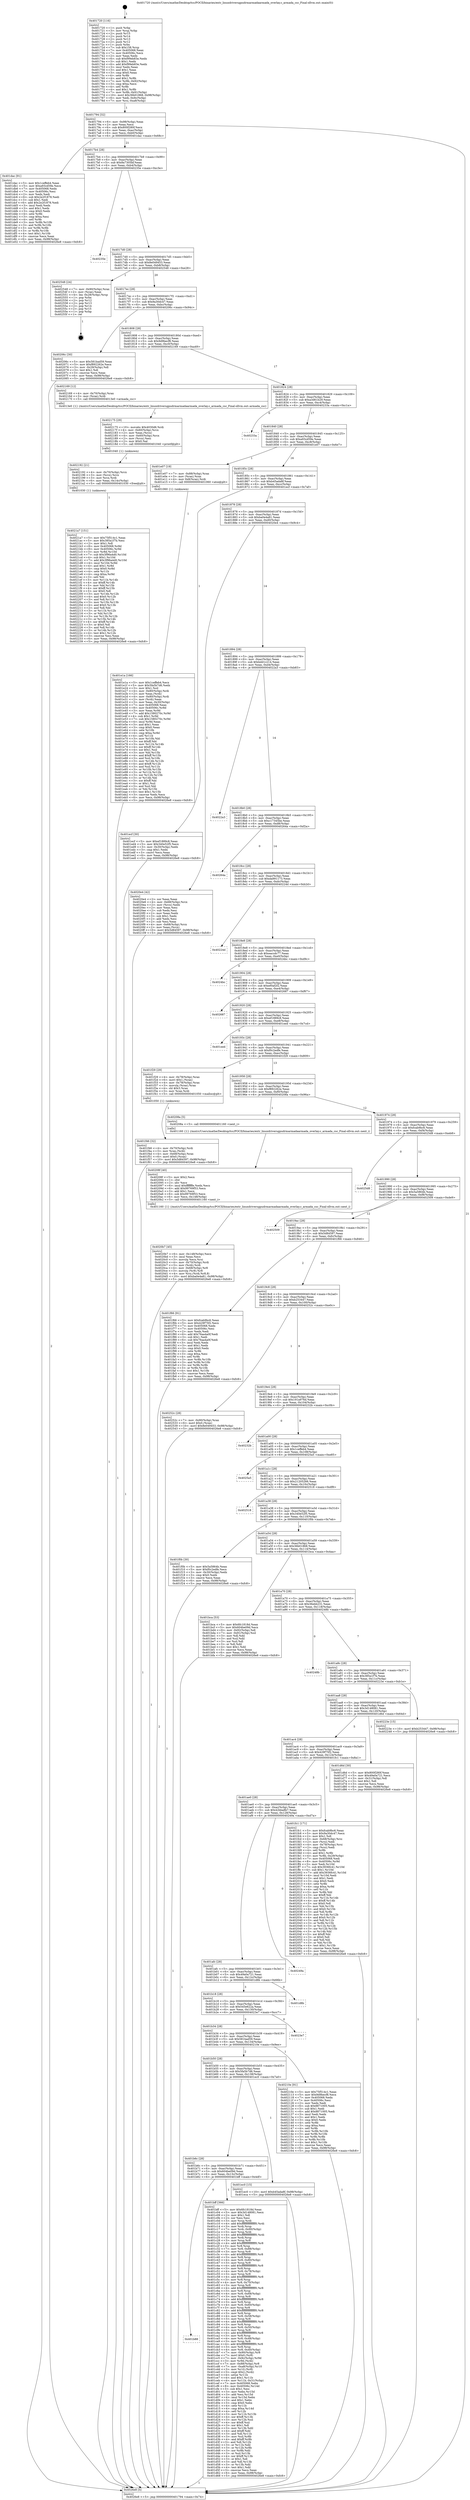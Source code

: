 digraph "0x401720" {
  label = "0x401720 (/mnt/c/Users/mathe/Desktop/tcc/POCII/binaries/extr_linuxdriversgpudrmarmadaarmada_overlay.c_armada_csc_Final-ollvm.out::main(0))"
  labelloc = "t"
  node[shape=record]

  Entry [label="",width=0.3,height=0.3,shape=circle,fillcolor=black,style=filled]
  "0x401794" [label="{
     0x401794 [32]\l
     | [instrs]\l
     &nbsp;&nbsp;0x401794 \<+6\>: mov -0x98(%rbp),%eax\l
     &nbsp;&nbsp;0x40179a \<+2\>: mov %eax,%ecx\l
     &nbsp;&nbsp;0x40179c \<+6\>: sub $0x800f280f,%ecx\l
     &nbsp;&nbsp;0x4017a2 \<+6\>: mov %eax,-0xac(%rbp)\l
     &nbsp;&nbsp;0x4017a8 \<+6\>: mov %ecx,-0xb0(%rbp)\l
     &nbsp;&nbsp;0x4017ae \<+6\>: je 0000000000401dac \<main+0x68c\>\l
  }"]
  "0x401dac" [label="{
     0x401dac [91]\l
     | [instrs]\l
     &nbsp;&nbsp;0x401dac \<+5\>: mov $0x1ceffeb4,%eax\l
     &nbsp;&nbsp;0x401db1 \<+5\>: mov $0xa93cd59e,%ecx\l
     &nbsp;&nbsp;0x401db6 \<+7\>: mov 0x405068,%edx\l
     &nbsp;&nbsp;0x401dbd \<+7\>: mov 0x40506c,%esi\l
     &nbsp;&nbsp;0x401dc4 \<+2\>: mov %edx,%edi\l
     &nbsp;&nbsp;0x401dc6 \<+6\>: sub $0x2e2f1878,%edi\l
     &nbsp;&nbsp;0x401dcc \<+3\>: sub $0x1,%edi\l
     &nbsp;&nbsp;0x401dcf \<+6\>: add $0x2e2f1878,%edi\l
     &nbsp;&nbsp;0x401dd5 \<+3\>: imul %edi,%edx\l
     &nbsp;&nbsp;0x401dd8 \<+3\>: and $0x1,%edx\l
     &nbsp;&nbsp;0x401ddb \<+3\>: cmp $0x0,%edx\l
     &nbsp;&nbsp;0x401dde \<+4\>: sete %r8b\l
     &nbsp;&nbsp;0x401de2 \<+3\>: cmp $0xa,%esi\l
     &nbsp;&nbsp;0x401de5 \<+4\>: setl %r9b\l
     &nbsp;&nbsp;0x401de9 \<+3\>: mov %r8b,%r10b\l
     &nbsp;&nbsp;0x401dec \<+3\>: and %r9b,%r10b\l
     &nbsp;&nbsp;0x401def \<+3\>: xor %r9b,%r8b\l
     &nbsp;&nbsp;0x401df2 \<+3\>: or %r8b,%r10b\l
     &nbsp;&nbsp;0x401df5 \<+4\>: test $0x1,%r10b\l
     &nbsp;&nbsp;0x401df9 \<+3\>: cmovne %ecx,%eax\l
     &nbsp;&nbsp;0x401dfc \<+6\>: mov %eax,-0x98(%rbp)\l
     &nbsp;&nbsp;0x401e02 \<+5\>: jmp 00000000004026e8 \<main+0xfc8\>\l
  }"]
  "0x4017b4" [label="{
     0x4017b4 [28]\l
     | [instrs]\l
     &nbsp;&nbsp;0x4017b4 \<+5\>: jmp 00000000004017b9 \<main+0x99\>\l
     &nbsp;&nbsp;0x4017b9 \<+6\>: mov -0xac(%rbp),%eax\l
     &nbsp;&nbsp;0x4017bf \<+5\>: sub $0x8a7305bf,%eax\l
     &nbsp;&nbsp;0x4017c4 \<+6\>: mov %eax,-0xb4(%rbp)\l
     &nbsp;&nbsp;0x4017ca \<+6\>: je 000000000040235e \<main+0xc3e\>\l
  }"]
  Exit [label="",width=0.3,height=0.3,shape=circle,fillcolor=black,style=filled,peripheries=2]
  "0x40235e" [label="{
     0x40235e\l
  }", style=dashed]
  "0x4017d0" [label="{
     0x4017d0 [28]\l
     | [instrs]\l
     &nbsp;&nbsp;0x4017d0 \<+5\>: jmp 00000000004017d5 \<main+0xb5\>\l
     &nbsp;&nbsp;0x4017d5 \<+6\>: mov -0xac(%rbp),%eax\l
     &nbsp;&nbsp;0x4017db \<+5\>: sub $0x8e049453,%eax\l
     &nbsp;&nbsp;0x4017e0 \<+6\>: mov %eax,-0xb8(%rbp)\l
     &nbsp;&nbsp;0x4017e6 \<+6\>: je 0000000000402548 \<main+0xe28\>\l
  }"]
  "0x4021a7" [label="{
     0x4021a7 [151]\l
     | [instrs]\l
     &nbsp;&nbsp;0x4021a7 \<+5\>: mov $0x75f514c1,%eax\l
     &nbsp;&nbsp;0x4021ac \<+5\>: mov $0x385a1f7b,%esi\l
     &nbsp;&nbsp;0x4021b1 \<+2\>: mov $0x1,%dl\l
     &nbsp;&nbsp;0x4021b3 \<+8\>: mov 0x405068,%r8d\l
     &nbsp;&nbsp;0x4021bb \<+8\>: mov 0x40506c,%r9d\l
     &nbsp;&nbsp;0x4021c3 \<+3\>: mov %r8d,%r10d\l
     &nbsp;&nbsp;0x4021c6 \<+7\>: sub $0x3f96a4d0,%r10d\l
     &nbsp;&nbsp;0x4021cd \<+4\>: sub $0x1,%r10d\l
     &nbsp;&nbsp;0x4021d1 \<+7\>: add $0x3f96a4d0,%r10d\l
     &nbsp;&nbsp;0x4021d8 \<+4\>: imul %r10d,%r8d\l
     &nbsp;&nbsp;0x4021dc \<+4\>: and $0x1,%r8d\l
     &nbsp;&nbsp;0x4021e0 \<+4\>: cmp $0x0,%r8d\l
     &nbsp;&nbsp;0x4021e4 \<+4\>: sete %r11b\l
     &nbsp;&nbsp;0x4021e8 \<+4\>: cmp $0xa,%r9d\l
     &nbsp;&nbsp;0x4021ec \<+3\>: setl %bl\l
     &nbsp;&nbsp;0x4021ef \<+3\>: mov %r11b,%r14b\l
     &nbsp;&nbsp;0x4021f2 \<+4\>: xor $0xff,%r14b\l
     &nbsp;&nbsp;0x4021f6 \<+3\>: mov %bl,%r15b\l
     &nbsp;&nbsp;0x4021f9 \<+4\>: xor $0xff,%r15b\l
     &nbsp;&nbsp;0x4021fd \<+3\>: xor $0x0,%dl\l
     &nbsp;&nbsp;0x402200 \<+3\>: mov %r14b,%r12b\l
     &nbsp;&nbsp;0x402203 \<+4\>: and $0x0,%r12b\l
     &nbsp;&nbsp;0x402207 \<+3\>: and %dl,%r11b\l
     &nbsp;&nbsp;0x40220a \<+3\>: mov %r15b,%r13b\l
     &nbsp;&nbsp;0x40220d \<+4\>: and $0x0,%r13b\l
     &nbsp;&nbsp;0x402211 \<+2\>: and %dl,%bl\l
     &nbsp;&nbsp;0x402213 \<+3\>: or %r11b,%r12b\l
     &nbsp;&nbsp;0x402216 \<+3\>: or %bl,%r13b\l
     &nbsp;&nbsp;0x402219 \<+3\>: xor %r13b,%r12b\l
     &nbsp;&nbsp;0x40221c \<+3\>: or %r15b,%r14b\l
     &nbsp;&nbsp;0x40221f \<+4\>: xor $0xff,%r14b\l
     &nbsp;&nbsp;0x402223 \<+3\>: or $0x0,%dl\l
     &nbsp;&nbsp;0x402226 \<+3\>: and %dl,%r14b\l
     &nbsp;&nbsp;0x402229 \<+3\>: or %r14b,%r12b\l
     &nbsp;&nbsp;0x40222c \<+4\>: test $0x1,%r12b\l
     &nbsp;&nbsp;0x402230 \<+3\>: cmovne %esi,%eax\l
     &nbsp;&nbsp;0x402233 \<+6\>: mov %eax,-0x98(%rbp)\l
     &nbsp;&nbsp;0x402239 \<+5\>: jmp 00000000004026e8 \<main+0xfc8\>\l
  }"]
  "0x402548" [label="{
     0x402548 [24]\l
     | [instrs]\l
     &nbsp;&nbsp;0x402548 \<+7\>: mov -0x90(%rbp),%rax\l
     &nbsp;&nbsp;0x40254f \<+2\>: mov (%rax),%eax\l
     &nbsp;&nbsp;0x402551 \<+4\>: lea -0x28(%rbp),%rsp\l
     &nbsp;&nbsp;0x402555 \<+1\>: pop %rbx\l
     &nbsp;&nbsp;0x402556 \<+2\>: pop %r12\l
     &nbsp;&nbsp;0x402558 \<+2\>: pop %r13\l
     &nbsp;&nbsp;0x40255a \<+2\>: pop %r14\l
     &nbsp;&nbsp;0x40255c \<+2\>: pop %r15\l
     &nbsp;&nbsp;0x40255e \<+1\>: pop %rbp\l
     &nbsp;&nbsp;0x40255f \<+1\>: ret\l
  }"]
  "0x4017ec" [label="{
     0x4017ec [28]\l
     | [instrs]\l
     &nbsp;&nbsp;0x4017ec \<+5\>: jmp 00000000004017f1 \<main+0xd1\>\l
     &nbsp;&nbsp;0x4017f1 \<+6\>: mov -0xac(%rbp),%eax\l
     &nbsp;&nbsp;0x4017f7 \<+5\>: sub $0x9a30dc47,%eax\l
     &nbsp;&nbsp;0x4017fc \<+6\>: mov %eax,-0xbc(%rbp)\l
     &nbsp;&nbsp;0x401802 \<+6\>: je 000000000040206c \<main+0x94c\>\l
  }"]
  "0x402192" [label="{
     0x402192 [21]\l
     | [instrs]\l
     &nbsp;&nbsp;0x402192 \<+4\>: mov -0x70(%rbp),%rcx\l
     &nbsp;&nbsp;0x402196 \<+3\>: mov (%rcx),%rcx\l
     &nbsp;&nbsp;0x402199 \<+3\>: mov %rcx,%rdi\l
     &nbsp;&nbsp;0x40219c \<+6\>: mov %eax,-0x14c(%rbp)\l
     &nbsp;&nbsp;0x4021a2 \<+5\>: call 0000000000401030 \<free@plt\>\l
     | [calls]\l
     &nbsp;&nbsp;0x401030 \{1\} (unknown)\l
  }"]
  "0x40206c" [label="{
     0x40206c [30]\l
     | [instrs]\l
     &nbsp;&nbsp;0x40206c \<+5\>: mov $0x581bad59,%eax\l
     &nbsp;&nbsp;0x402071 \<+5\>: mov $0xf892262e,%ecx\l
     &nbsp;&nbsp;0x402076 \<+3\>: mov -0x29(%rbp),%dl\l
     &nbsp;&nbsp;0x402079 \<+3\>: test $0x1,%dl\l
     &nbsp;&nbsp;0x40207c \<+3\>: cmovne %ecx,%eax\l
     &nbsp;&nbsp;0x40207f \<+6\>: mov %eax,-0x98(%rbp)\l
     &nbsp;&nbsp;0x402085 \<+5\>: jmp 00000000004026e8 \<main+0xfc8\>\l
  }"]
  "0x401808" [label="{
     0x401808 [28]\l
     | [instrs]\l
     &nbsp;&nbsp;0x401808 \<+5\>: jmp 000000000040180d \<main+0xed\>\l
     &nbsp;&nbsp;0x40180d \<+6\>: mov -0xac(%rbp),%eax\l
     &nbsp;&nbsp;0x401813 \<+5\>: sub $0x9d9becf8,%eax\l
     &nbsp;&nbsp;0x401818 \<+6\>: mov %eax,-0xc0(%rbp)\l
     &nbsp;&nbsp;0x40181e \<+6\>: je 0000000000402169 \<main+0xa49\>\l
  }"]
  "0x402175" [label="{
     0x402175 [29]\l
     | [instrs]\l
     &nbsp;&nbsp;0x402175 \<+10\>: movabs $0x4030d6,%rdi\l
     &nbsp;&nbsp;0x40217f \<+4\>: mov -0x60(%rbp),%rcx\l
     &nbsp;&nbsp;0x402183 \<+2\>: mov %eax,(%rcx)\l
     &nbsp;&nbsp;0x402185 \<+4\>: mov -0x60(%rbp),%rcx\l
     &nbsp;&nbsp;0x402189 \<+2\>: mov (%rcx),%esi\l
     &nbsp;&nbsp;0x40218b \<+2\>: mov $0x0,%al\l
     &nbsp;&nbsp;0x40218d \<+5\>: call 0000000000401040 \<printf@plt\>\l
     | [calls]\l
     &nbsp;&nbsp;0x401040 \{1\} (unknown)\l
  }"]
  "0x402169" [label="{
     0x402169 [12]\l
     | [instrs]\l
     &nbsp;&nbsp;0x402169 \<+4\>: mov -0x70(%rbp),%rax\l
     &nbsp;&nbsp;0x40216d \<+3\>: mov (%rax),%rdi\l
     &nbsp;&nbsp;0x402170 \<+5\>: call 00000000004013e0 \<armada_csc\>\l
     | [calls]\l
     &nbsp;&nbsp;0x4013e0 \{1\} (/mnt/c/Users/mathe/Desktop/tcc/POCII/binaries/extr_linuxdriversgpudrmarmadaarmada_overlay.c_armada_csc_Final-ollvm.out::armada_csc)\l
  }"]
  "0x401824" [label="{
     0x401824 [28]\l
     | [instrs]\l
     &nbsp;&nbsp;0x401824 \<+5\>: jmp 0000000000401829 \<main+0x109\>\l
     &nbsp;&nbsp;0x401829 \<+6\>: mov -0xac(%rbp),%eax\l
     &nbsp;&nbsp;0x40182f \<+5\>: sub $0xa3d61b29,%eax\l
     &nbsp;&nbsp;0x401834 \<+6\>: mov %eax,-0xc4(%rbp)\l
     &nbsp;&nbsp;0x40183a \<+6\>: je 000000000040233a \<main+0xc1a\>\l
  }"]
  "0x4020b7" [label="{
     0x4020b7 [45]\l
     | [instrs]\l
     &nbsp;&nbsp;0x4020b7 \<+6\>: mov -0x148(%rbp),%ecx\l
     &nbsp;&nbsp;0x4020bd \<+3\>: imul %eax,%ecx\l
     &nbsp;&nbsp;0x4020c0 \<+3\>: movslq %ecx,%rsi\l
     &nbsp;&nbsp;0x4020c3 \<+4\>: mov -0x70(%rbp),%rdi\l
     &nbsp;&nbsp;0x4020c7 \<+3\>: mov (%rdi),%rdi\l
     &nbsp;&nbsp;0x4020ca \<+4\>: mov -0x68(%rbp),%r8\l
     &nbsp;&nbsp;0x4020ce \<+3\>: movslq (%r8),%r8\l
     &nbsp;&nbsp;0x4020d1 \<+4\>: mov %rsi,(%rdi,%r8,8)\l
     &nbsp;&nbsp;0x4020d5 \<+10\>: movl $0xba0e4a81,-0x98(%rbp)\l
     &nbsp;&nbsp;0x4020df \<+5\>: jmp 00000000004026e8 \<main+0xfc8\>\l
  }"]
  "0x40233a" [label="{
     0x40233a\l
  }", style=dashed]
  "0x401840" [label="{
     0x401840 [28]\l
     | [instrs]\l
     &nbsp;&nbsp;0x401840 \<+5\>: jmp 0000000000401845 \<main+0x125\>\l
     &nbsp;&nbsp;0x401845 \<+6\>: mov -0xac(%rbp),%eax\l
     &nbsp;&nbsp;0x40184b \<+5\>: sub $0xa93cd59e,%eax\l
     &nbsp;&nbsp;0x401850 \<+6\>: mov %eax,-0xc8(%rbp)\l
     &nbsp;&nbsp;0x401856 \<+6\>: je 0000000000401e07 \<main+0x6e7\>\l
  }"]
  "0x40208f" [label="{
     0x40208f [40]\l
     | [instrs]\l
     &nbsp;&nbsp;0x40208f \<+5\>: mov $0x2,%ecx\l
     &nbsp;&nbsp;0x402094 \<+1\>: cltd\l
     &nbsp;&nbsp;0x402095 \<+2\>: idiv %ecx\l
     &nbsp;&nbsp;0x402097 \<+6\>: imul $0xfffffffe,%edx,%ecx\l
     &nbsp;&nbsp;0x40209d \<+6\>: add $0x99769f53,%ecx\l
     &nbsp;&nbsp;0x4020a3 \<+3\>: add $0x1,%ecx\l
     &nbsp;&nbsp;0x4020a6 \<+6\>: sub $0x99769f53,%ecx\l
     &nbsp;&nbsp;0x4020ac \<+6\>: mov %ecx,-0x148(%rbp)\l
     &nbsp;&nbsp;0x4020b2 \<+5\>: call 0000000000401160 \<next_i\>\l
     | [calls]\l
     &nbsp;&nbsp;0x401160 \{1\} (/mnt/c/Users/mathe/Desktop/tcc/POCII/binaries/extr_linuxdriversgpudrmarmadaarmada_overlay.c_armada_csc_Final-ollvm.out::next_i)\l
  }"]
  "0x401e07" [label="{
     0x401e07 [19]\l
     | [instrs]\l
     &nbsp;&nbsp;0x401e07 \<+7\>: mov -0x88(%rbp),%rax\l
     &nbsp;&nbsp;0x401e0e \<+3\>: mov (%rax),%rax\l
     &nbsp;&nbsp;0x401e11 \<+4\>: mov 0x8(%rax),%rdi\l
     &nbsp;&nbsp;0x401e15 \<+5\>: call 0000000000401060 \<atoi@plt\>\l
     | [calls]\l
     &nbsp;&nbsp;0x401060 \{1\} (unknown)\l
  }"]
  "0x40185c" [label="{
     0x40185c [28]\l
     | [instrs]\l
     &nbsp;&nbsp;0x40185c \<+5\>: jmp 0000000000401861 \<main+0x141\>\l
     &nbsp;&nbsp;0x401861 \<+6\>: mov -0xac(%rbp),%eax\l
     &nbsp;&nbsp;0x401867 \<+5\>: sub $0xb45ada8f,%eax\l
     &nbsp;&nbsp;0x40186c \<+6\>: mov %eax,-0xcc(%rbp)\l
     &nbsp;&nbsp;0x401872 \<+6\>: je 0000000000401ecf \<main+0x7af\>\l
  }"]
  "0x401f46" [label="{
     0x401f46 [32]\l
     | [instrs]\l
     &nbsp;&nbsp;0x401f46 \<+4\>: mov -0x70(%rbp),%rdi\l
     &nbsp;&nbsp;0x401f4a \<+3\>: mov %rax,(%rdi)\l
     &nbsp;&nbsp;0x401f4d \<+4\>: mov -0x68(%rbp),%rax\l
     &nbsp;&nbsp;0x401f51 \<+6\>: movl $0x0,(%rax)\l
     &nbsp;&nbsp;0x401f57 \<+10\>: movl $0x5d84597,-0x98(%rbp)\l
     &nbsp;&nbsp;0x401f61 \<+5\>: jmp 00000000004026e8 \<main+0xfc8\>\l
  }"]
  "0x401ecf" [label="{
     0x401ecf [30]\l
     | [instrs]\l
     &nbsp;&nbsp;0x401ecf \<+5\>: mov $0xef1889c8,%eax\l
     &nbsp;&nbsp;0x401ed4 \<+5\>: mov $0x340e52f5,%ecx\l
     &nbsp;&nbsp;0x401ed9 \<+3\>: mov -0x30(%rbp),%edx\l
     &nbsp;&nbsp;0x401edc \<+3\>: cmp $0x1,%edx\l
     &nbsp;&nbsp;0x401edf \<+3\>: cmovl %ecx,%eax\l
     &nbsp;&nbsp;0x401ee2 \<+6\>: mov %eax,-0x98(%rbp)\l
     &nbsp;&nbsp;0x401ee8 \<+5\>: jmp 00000000004026e8 \<main+0xfc8\>\l
  }"]
  "0x401878" [label="{
     0x401878 [28]\l
     | [instrs]\l
     &nbsp;&nbsp;0x401878 \<+5\>: jmp 000000000040187d \<main+0x15d\>\l
     &nbsp;&nbsp;0x40187d \<+6\>: mov -0xac(%rbp),%eax\l
     &nbsp;&nbsp;0x401883 \<+5\>: sub $0xba0e4a81,%eax\l
     &nbsp;&nbsp;0x401888 \<+6\>: mov %eax,-0xd0(%rbp)\l
     &nbsp;&nbsp;0x40188e \<+6\>: je 00000000004020e4 \<main+0x9c4\>\l
  }"]
  "0x401e1a" [label="{
     0x401e1a [166]\l
     | [instrs]\l
     &nbsp;&nbsp;0x401e1a \<+5\>: mov $0x1ceffeb4,%ecx\l
     &nbsp;&nbsp;0x401e1f \<+5\>: mov $0x5fa5b7d6,%edx\l
     &nbsp;&nbsp;0x401e24 \<+3\>: mov $0x1,%sil\l
     &nbsp;&nbsp;0x401e27 \<+4\>: mov -0x80(%rbp),%rdi\l
     &nbsp;&nbsp;0x401e2b \<+2\>: mov %eax,(%rdi)\l
     &nbsp;&nbsp;0x401e2d \<+4\>: mov -0x80(%rbp),%rdi\l
     &nbsp;&nbsp;0x401e31 \<+2\>: mov (%rdi),%eax\l
     &nbsp;&nbsp;0x401e33 \<+3\>: mov %eax,-0x30(%rbp)\l
     &nbsp;&nbsp;0x401e36 \<+7\>: mov 0x405068,%eax\l
     &nbsp;&nbsp;0x401e3d \<+8\>: mov 0x40506c,%r8d\l
     &nbsp;&nbsp;0x401e45 \<+3\>: mov %eax,%r9d\l
     &nbsp;&nbsp;0x401e48 \<+7\>: add $0x1580270c,%r9d\l
     &nbsp;&nbsp;0x401e4f \<+4\>: sub $0x1,%r9d\l
     &nbsp;&nbsp;0x401e53 \<+7\>: sub $0x1580270c,%r9d\l
     &nbsp;&nbsp;0x401e5a \<+4\>: imul %r9d,%eax\l
     &nbsp;&nbsp;0x401e5e \<+3\>: and $0x1,%eax\l
     &nbsp;&nbsp;0x401e61 \<+3\>: cmp $0x0,%eax\l
     &nbsp;&nbsp;0x401e64 \<+4\>: sete %r10b\l
     &nbsp;&nbsp;0x401e68 \<+4\>: cmp $0xa,%r8d\l
     &nbsp;&nbsp;0x401e6c \<+4\>: setl %r11b\l
     &nbsp;&nbsp;0x401e70 \<+3\>: mov %r10b,%bl\l
     &nbsp;&nbsp;0x401e73 \<+3\>: xor $0xff,%bl\l
     &nbsp;&nbsp;0x401e76 \<+3\>: mov %r11b,%r14b\l
     &nbsp;&nbsp;0x401e79 \<+4\>: xor $0xff,%r14b\l
     &nbsp;&nbsp;0x401e7d \<+4\>: xor $0x1,%sil\l
     &nbsp;&nbsp;0x401e81 \<+3\>: mov %bl,%r15b\l
     &nbsp;&nbsp;0x401e84 \<+4\>: and $0xff,%r15b\l
     &nbsp;&nbsp;0x401e88 \<+3\>: and %sil,%r10b\l
     &nbsp;&nbsp;0x401e8b \<+3\>: mov %r14b,%r12b\l
     &nbsp;&nbsp;0x401e8e \<+4\>: and $0xff,%r12b\l
     &nbsp;&nbsp;0x401e92 \<+3\>: and %sil,%r11b\l
     &nbsp;&nbsp;0x401e95 \<+3\>: or %r10b,%r15b\l
     &nbsp;&nbsp;0x401e98 \<+3\>: or %r11b,%r12b\l
     &nbsp;&nbsp;0x401e9b \<+3\>: xor %r12b,%r15b\l
     &nbsp;&nbsp;0x401e9e \<+3\>: or %r14b,%bl\l
     &nbsp;&nbsp;0x401ea1 \<+3\>: xor $0xff,%bl\l
     &nbsp;&nbsp;0x401ea4 \<+4\>: or $0x1,%sil\l
     &nbsp;&nbsp;0x401ea8 \<+3\>: and %sil,%bl\l
     &nbsp;&nbsp;0x401eab \<+3\>: or %bl,%r15b\l
     &nbsp;&nbsp;0x401eae \<+4\>: test $0x1,%r15b\l
     &nbsp;&nbsp;0x401eb2 \<+3\>: cmovne %edx,%ecx\l
     &nbsp;&nbsp;0x401eb5 \<+6\>: mov %ecx,-0x98(%rbp)\l
     &nbsp;&nbsp;0x401ebb \<+5\>: jmp 00000000004026e8 \<main+0xfc8\>\l
  }"]
  "0x4020e4" [label="{
     0x4020e4 [42]\l
     | [instrs]\l
     &nbsp;&nbsp;0x4020e4 \<+2\>: xor %eax,%eax\l
     &nbsp;&nbsp;0x4020e6 \<+4\>: mov -0x68(%rbp),%rcx\l
     &nbsp;&nbsp;0x4020ea \<+2\>: mov (%rcx),%edx\l
     &nbsp;&nbsp;0x4020ec \<+2\>: mov %eax,%esi\l
     &nbsp;&nbsp;0x4020ee \<+2\>: sub %edx,%esi\l
     &nbsp;&nbsp;0x4020f0 \<+2\>: mov %eax,%edx\l
     &nbsp;&nbsp;0x4020f2 \<+3\>: sub $0x1,%edx\l
     &nbsp;&nbsp;0x4020f5 \<+2\>: add %edx,%esi\l
     &nbsp;&nbsp;0x4020f7 \<+2\>: sub %esi,%eax\l
     &nbsp;&nbsp;0x4020f9 \<+4\>: mov -0x68(%rbp),%rcx\l
     &nbsp;&nbsp;0x4020fd \<+2\>: mov %eax,(%rcx)\l
     &nbsp;&nbsp;0x4020ff \<+10\>: movl $0x5d84597,-0x98(%rbp)\l
     &nbsp;&nbsp;0x402109 \<+5\>: jmp 00000000004026e8 \<main+0xfc8\>\l
  }"]
  "0x401894" [label="{
     0x401894 [28]\l
     | [instrs]\l
     &nbsp;&nbsp;0x401894 \<+5\>: jmp 0000000000401899 \<main+0x179\>\l
     &nbsp;&nbsp;0x401899 \<+6\>: mov -0xac(%rbp),%eax\l
     &nbsp;&nbsp;0x40189f \<+5\>: sub $0xbdd1c214,%eax\l
     &nbsp;&nbsp;0x4018a4 \<+6\>: mov %eax,-0xd4(%rbp)\l
     &nbsp;&nbsp;0x4018aa \<+6\>: je 00000000004022a3 \<main+0xb83\>\l
  }"]
  "0x401b88" [label="{
     0x401b88\l
  }", style=dashed]
  "0x4022a3" [label="{
     0x4022a3\l
  }", style=dashed]
  "0x4018b0" [label="{
     0x4018b0 [28]\l
     | [instrs]\l
     &nbsp;&nbsp;0x4018b0 \<+5\>: jmp 00000000004018b5 \<main+0x195\>\l
     &nbsp;&nbsp;0x4018b5 \<+6\>: mov -0xac(%rbp),%eax\l
     &nbsp;&nbsp;0x4018bb \<+5\>: sub $0xc17345be,%eax\l
     &nbsp;&nbsp;0x4018c0 \<+6\>: mov %eax,-0xd8(%rbp)\l
     &nbsp;&nbsp;0x4018c6 \<+6\>: je 000000000040264a \<main+0xf2a\>\l
  }"]
  "0x401bff" [label="{
     0x401bff [366]\l
     | [instrs]\l
     &nbsp;&nbsp;0x401bff \<+5\>: mov $0x6fc1818d,%eax\l
     &nbsp;&nbsp;0x401c04 \<+5\>: mov $0x3d148081,%ecx\l
     &nbsp;&nbsp;0x401c09 \<+2\>: mov $0x1,%dl\l
     &nbsp;&nbsp;0x401c0b \<+2\>: xor %esi,%esi\l
     &nbsp;&nbsp;0x401c0d \<+3\>: mov %rsp,%rdi\l
     &nbsp;&nbsp;0x401c10 \<+4\>: add $0xfffffffffffffff0,%rdi\l
     &nbsp;&nbsp;0x401c14 \<+3\>: mov %rdi,%rsp\l
     &nbsp;&nbsp;0x401c17 \<+7\>: mov %rdi,-0x90(%rbp)\l
     &nbsp;&nbsp;0x401c1e \<+3\>: mov %rsp,%rdi\l
     &nbsp;&nbsp;0x401c21 \<+4\>: add $0xfffffffffffffff0,%rdi\l
     &nbsp;&nbsp;0x401c25 \<+3\>: mov %rdi,%rsp\l
     &nbsp;&nbsp;0x401c28 \<+3\>: mov %rsp,%r8\l
     &nbsp;&nbsp;0x401c2b \<+4\>: add $0xfffffffffffffff0,%r8\l
     &nbsp;&nbsp;0x401c2f \<+3\>: mov %r8,%rsp\l
     &nbsp;&nbsp;0x401c32 \<+7\>: mov %r8,-0x88(%rbp)\l
     &nbsp;&nbsp;0x401c39 \<+3\>: mov %rsp,%r8\l
     &nbsp;&nbsp;0x401c3c \<+4\>: add $0xfffffffffffffff0,%r8\l
     &nbsp;&nbsp;0x401c40 \<+3\>: mov %r8,%rsp\l
     &nbsp;&nbsp;0x401c43 \<+4\>: mov %r8,-0x80(%rbp)\l
     &nbsp;&nbsp;0x401c47 \<+3\>: mov %rsp,%r8\l
     &nbsp;&nbsp;0x401c4a \<+4\>: add $0xfffffffffffffff0,%r8\l
     &nbsp;&nbsp;0x401c4e \<+3\>: mov %r8,%rsp\l
     &nbsp;&nbsp;0x401c51 \<+4\>: mov %r8,-0x78(%rbp)\l
     &nbsp;&nbsp;0x401c55 \<+3\>: mov %rsp,%r8\l
     &nbsp;&nbsp;0x401c58 \<+4\>: add $0xfffffffffffffff0,%r8\l
     &nbsp;&nbsp;0x401c5c \<+3\>: mov %r8,%rsp\l
     &nbsp;&nbsp;0x401c5f \<+4\>: mov %r8,-0x70(%rbp)\l
     &nbsp;&nbsp;0x401c63 \<+3\>: mov %rsp,%r8\l
     &nbsp;&nbsp;0x401c66 \<+4\>: add $0xfffffffffffffff0,%r8\l
     &nbsp;&nbsp;0x401c6a \<+3\>: mov %r8,%rsp\l
     &nbsp;&nbsp;0x401c6d \<+4\>: mov %r8,-0x68(%rbp)\l
     &nbsp;&nbsp;0x401c71 \<+3\>: mov %rsp,%r8\l
     &nbsp;&nbsp;0x401c74 \<+4\>: add $0xfffffffffffffff0,%r8\l
     &nbsp;&nbsp;0x401c78 \<+3\>: mov %r8,%rsp\l
     &nbsp;&nbsp;0x401c7b \<+4\>: mov %r8,-0x60(%rbp)\l
     &nbsp;&nbsp;0x401c7f \<+3\>: mov %rsp,%r8\l
     &nbsp;&nbsp;0x401c82 \<+4\>: add $0xfffffffffffffff0,%r8\l
     &nbsp;&nbsp;0x401c86 \<+3\>: mov %r8,%rsp\l
     &nbsp;&nbsp;0x401c89 \<+4\>: mov %r8,-0x58(%rbp)\l
     &nbsp;&nbsp;0x401c8d \<+3\>: mov %rsp,%r8\l
     &nbsp;&nbsp;0x401c90 \<+4\>: add $0xfffffffffffffff0,%r8\l
     &nbsp;&nbsp;0x401c94 \<+3\>: mov %r8,%rsp\l
     &nbsp;&nbsp;0x401c97 \<+4\>: mov %r8,-0x50(%rbp)\l
     &nbsp;&nbsp;0x401c9b \<+3\>: mov %rsp,%r8\l
     &nbsp;&nbsp;0x401c9e \<+4\>: add $0xfffffffffffffff0,%r8\l
     &nbsp;&nbsp;0x401ca2 \<+3\>: mov %r8,%rsp\l
     &nbsp;&nbsp;0x401ca5 \<+4\>: mov %r8,-0x48(%rbp)\l
     &nbsp;&nbsp;0x401ca9 \<+3\>: mov %rsp,%r8\l
     &nbsp;&nbsp;0x401cac \<+4\>: add $0xfffffffffffffff0,%r8\l
     &nbsp;&nbsp;0x401cb0 \<+3\>: mov %r8,%rsp\l
     &nbsp;&nbsp;0x401cb3 \<+4\>: mov %r8,-0x40(%rbp)\l
     &nbsp;&nbsp;0x401cb7 \<+7\>: mov -0x90(%rbp),%r8\l
     &nbsp;&nbsp;0x401cbe \<+7\>: movl $0x0,(%r8)\l
     &nbsp;&nbsp;0x401cc5 \<+7\>: mov -0x9c(%rbp),%r9d\l
     &nbsp;&nbsp;0x401ccc \<+3\>: mov %r9d,(%rdi)\l
     &nbsp;&nbsp;0x401ccf \<+7\>: mov -0x88(%rbp),%r8\l
     &nbsp;&nbsp;0x401cd6 \<+7\>: mov -0xa8(%rbp),%r10\l
     &nbsp;&nbsp;0x401cdd \<+3\>: mov %r10,(%r8)\l
     &nbsp;&nbsp;0x401ce0 \<+3\>: cmpl $0x2,(%rdi)\l
     &nbsp;&nbsp;0x401ce3 \<+4\>: setne %r11b\l
     &nbsp;&nbsp;0x401ce7 \<+4\>: and $0x1,%r11b\l
     &nbsp;&nbsp;0x401ceb \<+4\>: mov %r11b,-0x31(%rbp)\l
     &nbsp;&nbsp;0x401cef \<+7\>: mov 0x405068,%ebx\l
     &nbsp;&nbsp;0x401cf6 \<+8\>: mov 0x40506c,%r14d\l
     &nbsp;&nbsp;0x401cfe \<+3\>: sub $0x1,%esi\l
     &nbsp;&nbsp;0x401d01 \<+3\>: mov %ebx,%r15d\l
     &nbsp;&nbsp;0x401d04 \<+3\>: add %esi,%r15d\l
     &nbsp;&nbsp;0x401d07 \<+4\>: imul %r15d,%ebx\l
     &nbsp;&nbsp;0x401d0b \<+3\>: and $0x1,%ebx\l
     &nbsp;&nbsp;0x401d0e \<+3\>: cmp $0x0,%ebx\l
     &nbsp;&nbsp;0x401d11 \<+4\>: sete %r11b\l
     &nbsp;&nbsp;0x401d15 \<+4\>: cmp $0xa,%r14d\l
     &nbsp;&nbsp;0x401d19 \<+4\>: setl %r12b\l
     &nbsp;&nbsp;0x401d1d \<+3\>: mov %r11b,%r13b\l
     &nbsp;&nbsp;0x401d20 \<+4\>: xor $0xff,%r13b\l
     &nbsp;&nbsp;0x401d24 \<+3\>: mov %r12b,%sil\l
     &nbsp;&nbsp;0x401d27 \<+4\>: xor $0xff,%sil\l
     &nbsp;&nbsp;0x401d2b \<+3\>: xor $0x1,%dl\l
     &nbsp;&nbsp;0x401d2e \<+3\>: mov %r13b,%dil\l
     &nbsp;&nbsp;0x401d31 \<+4\>: and $0xff,%dil\l
     &nbsp;&nbsp;0x401d35 \<+3\>: and %dl,%r11b\l
     &nbsp;&nbsp;0x401d38 \<+3\>: mov %sil,%r8b\l
     &nbsp;&nbsp;0x401d3b \<+4\>: and $0xff,%r8b\l
     &nbsp;&nbsp;0x401d3f \<+3\>: and %dl,%r12b\l
     &nbsp;&nbsp;0x401d42 \<+3\>: or %r11b,%dil\l
     &nbsp;&nbsp;0x401d45 \<+3\>: or %r12b,%r8b\l
     &nbsp;&nbsp;0x401d48 \<+3\>: xor %r8b,%dil\l
     &nbsp;&nbsp;0x401d4b \<+3\>: or %sil,%r13b\l
     &nbsp;&nbsp;0x401d4e \<+4\>: xor $0xff,%r13b\l
     &nbsp;&nbsp;0x401d52 \<+3\>: or $0x1,%dl\l
     &nbsp;&nbsp;0x401d55 \<+3\>: and %dl,%r13b\l
     &nbsp;&nbsp;0x401d58 \<+3\>: or %r13b,%dil\l
     &nbsp;&nbsp;0x401d5b \<+4\>: test $0x1,%dil\l
     &nbsp;&nbsp;0x401d5f \<+3\>: cmovne %ecx,%eax\l
     &nbsp;&nbsp;0x401d62 \<+6\>: mov %eax,-0x98(%rbp)\l
     &nbsp;&nbsp;0x401d68 \<+5\>: jmp 00000000004026e8 \<main+0xfc8\>\l
  }"]
  "0x40264a" [label="{
     0x40264a\l
  }", style=dashed]
  "0x4018cc" [label="{
     0x4018cc [28]\l
     | [instrs]\l
     &nbsp;&nbsp;0x4018cc \<+5\>: jmp 00000000004018d1 \<main+0x1b1\>\l
     &nbsp;&nbsp;0x4018d1 \<+6\>: mov -0xac(%rbp),%eax\l
     &nbsp;&nbsp;0x4018d7 \<+5\>: sub $0xda991173,%eax\l
     &nbsp;&nbsp;0x4018dc \<+6\>: mov %eax,-0xdc(%rbp)\l
     &nbsp;&nbsp;0x4018e2 \<+6\>: je 000000000040224d \<main+0xb2d\>\l
  }"]
  "0x401b6c" [label="{
     0x401b6c [28]\l
     | [instrs]\l
     &nbsp;&nbsp;0x401b6c \<+5\>: jmp 0000000000401b71 \<main+0x451\>\l
     &nbsp;&nbsp;0x401b71 \<+6\>: mov -0xac(%rbp),%eax\l
     &nbsp;&nbsp;0x401b77 \<+5\>: sub $0x604be09d,%eax\l
     &nbsp;&nbsp;0x401b7c \<+6\>: mov %eax,-0x13c(%rbp)\l
     &nbsp;&nbsp;0x401b82 \<+6\>: je 0000000000401bff \<main+0x4df\>\l
  }"]
  "0x40224d" [label="{
     0x40224d\l
  }", style=dashed]
  "0x4018e8" [label="{
     0x4018e8 [28]\l
     | [instrs]\l
     &nbsp;&nbsp;0x4018e8 \<+5\>: jmp 00000000004018ed \<main+0x1cd\>\l
     &nbsp;&nbsp;0x4018ed \<+6\>: mov -0xac(%rbp),%eax\l
     &nbsp;&nbsp;0x4018f3 \<+5\>: sub $0xeaccdc77,%eax\l
     &nbsp;&nbsp;0x4018f8 \<+6\>: mov %eax,-0xe0(%rbp)\l
     &nbsp;&nbsp;0x4018fe \<+6\>: je 00000000004024bc \<main+0xd9c\>\l
  }"]
  "0x401ec0" [label="{
     0x401ec0 [15]\l
     | [instrs]\l
     &nbsp;&nbsp;0x401ec0 \<+10\>: movl $0xb45ada8f,-0x98(%rbp)\l
     &nbsp;&nbsp;0x401eca \<+5\>: jmp 00000000004026e8 \<main+0xfc8\>\l
  }"]
  "0x4024bc" [label="{
     0x4024bc\l
  }", style=dashed]
  "0x401904" [label="{
     0x401904 [28]\l
     | [instrs]\l
     &nbsp;&nbsp;0x401904 \<+5\>: jmp 0000000000401909 \<main+0x1e9\>\l
     &nbsp;&nbsp;0x401909 \<+6\>: mov -0xac(%rbp),%eax\l
     &nbsp;&nbsp;0x40190f \<+5\>: sub $0xef0af2f2,%eax\l
     &nbsp;&nbsp;0x401914 \<+6\>: mov %eax,-0xe4(%rbp)\l
     &nbsp;&nbsp;0x40191a \<+6\>: je 0000000000402687 \<main+0xf67\>\l
  }"]
  "0x401b50" [label="{
     0x401b50 [28]\l
     | [instrs]\l
     &nbsp;&nbsp;0x401b50 \<+5\>: jmp 0000000000401b55 \<main+0x435\>\l
     &nbsp;&nbsp;0x401b55 \<+6\>: mov -0xac(%rbp),%eax\l
     &nbsp;&nbsp;0x401b5b \<+5\>: sub $0x5fa5b7d6,%eax\l
     &nbsp;&nbsp;0x401b60 \<+6\>: mov %eax,-0x138(%rbp)\l
     &nbsp;&nbsp;0x401b66 \<+6\>: je 0000000000401ec0 \<main+0x7a0\>\l
  }"]
  "0x402687" [label="{
     0x402687\l
  }", style=dashed]
  "0x401920" [label="{
     0x401920 [28]\l
     | [instrs]\l
     &nbsp;&nbsp;0x401920 \<+5\>: jmp 0000000000401925 \<main+0x205\>\l
     &nbsp;&nbsp;0x401925 \<+6\>: mov -0xac(%rbp),%eax\l
     &nbsp;&nbsp;0x40192b \<+5\>: sub $0xef1889c8,%eax\l
     &nbsp;&nbsp;0x401930 \<+6\>: mov %eax,-0xe8(%rbp)\l
     &nbsp;&nbsp;0x401936 \<+6\>: je 0000000000401eed \<main+0x7cd\>\l
  }"]
  "0x40210e" [label="{
     0x40210e [91]\l
     | [instrs]\l
     &nbsp;&nbsp;0x40210e \<+5\>: mov $0x75f514c1,%eax\l
     &nbsp;&nbsp;0x402113 \<+5\>: mov $0x9d9becf8,%ecx\l
     &nbsp;&nbsp;0x402118 \<+7\>: mov 0x405068,%edx\l
     &nbsp;&nbsp;0x40211f \<+7\>: mov 0x40506c,%esi\l
     &nbsp;&nbsp;0x402126 \<+2\>: mov %edx,%edi\l
     &nbsp;&nbsp;0x402128 \<+6\>: sub $0x8871005,%edi\l
     &nbsp;&nbsp;0x40212e \<+3\>: sub $0x1,%edi\l
     &nbsp;&nbsp;0x402131 \<+6\>: add $0x8871005,%edi\l
     &nbsp;&nbsp;0x402137 \<+3\>: imul %edi,%edx\l
     &nbsp;&nbsp;0x40213a \<+3\>: and $0x1,%edx\l
     &nbsp;&nbsp;0x40213d \<+3\>: cmp $0x0,%edx\l
     &nbsp;&nbsp;0x402140 \<+4\>: sete %r8b\l
     &nbsp;&nbsp;0x402144 \<+3\>: cmp $0xa,%esi\l
     &nbsp;&nbsp;0x402147 \<+4\>: setl %r9b\l
     &nbsp;&nbsp;0x40214b \<+3\>: mov %r8b,%r10b\l
     &nbsp;&nbsp;0x40214e \<+3\>: and %r9b,%r10b\l
     &nbsp;&nbsp;0x402151 \<+3\>: xor %r9b,%r8b\l
     &nbsp;&nbsp;0x402154 \<+3\>: or %r8b,%r10b\l
     &nbsp;&nbsp;0x402157 \<+4\>: test $0x1,%r10b\l
     &nbsp;&nbsp;0x40215b \<+3\>: cmovne %ecx,%eax\l
     &nbsp;&nbsp;0x40215e \<+6\>: mov %eax,-0x98(%rbp)\l
     &nbsp;&nbsp;0x402164 \<+5\>: jmp 00000000004026e8 \<main+0xfc8\>\l
  }"]
  "0x401eed" [label="{
     0x401eed\l
  }", style=dashed]
  "0x40193c" [label="{
     0x40193c [28]\l
     | [instrs]\l
     &nbsp;&nbsp;0x40193c \<+5\>: jmp 0000000000401941 \<main+0x221\>\l
     &nbsp;&nbsp;0x401941 \<+6\>: mov -0xac(%rbp),%eax\l
     &nbsp;&nbsp;0x401947 \<+5\>: sub $0xf0c2edfe,%eax\l
     &nbsp;&nbsp;0x40194c \<+6\>: mov %eax,-0xec(%rbp)\l
     &nbsp;&nbsp;0x401952 \<+6\>: je 0000000000401f29 \<main+0x809\>\l
  }"]
  "0x401b34" [label="{
     0x401b34 [28]\l
     | [instrs]\l
     &nbsp;&nbsp;0x401b34 \<+5\>: jmp 0000000000401b39 \<main+0x419\>\l
     &nbsp;&nbsp;0x401b39 \<+6\>: mov -0xac(%rbp),%eax\l
     &nbsp;&nbsp;0x401b3f \<+5\>: sub $0x581bad59,%eax\l
     &nbsp;&nbsp;0x401b44 \<+6\>: mov %eax,-0x134(%rbp)\l
     &nbsp;&nbsp;0x401b4a \<+6\>: je 000000000040210e \<main+0x9ee\>\l
  }"]
  "0x401f29" [label="{
     0x401f29 [29]\l
     | [instrs]\l
     &nbsp;&nbsp;0x401f29 \<+4\>: mov -0x78(%rbp),%rax\l
     &nbsp;&nbsp;0x401f2d \<+6\>: movl $0x1,(%rax)\l
     &nbsp;&nbsp;0x401f33 \<+4\>: mov -0x78(%rbp),%rax\l
     &nbsp;&nbsp;0x401f37 \<+3\>: movslq (%rax),%rax\l
     &nbsp;&nbsp;0x401f3a \<+4\>: shl $0x3,%rax\l
     &nbsp;&nbsp;0x401f3e \<+3\>: mov %rax,%rdi\l
     &nbsp;&nbsp;0x401f41 \<+5\>: call 0000000000401050 \<malloc@plt\>\l
     | [calls]\l
     &nbsp;&nbsp;0x401050 \{1\} (unknown)\l
  }"]
  "0x401958" [label="{
     0x401958 [28]\l
     | [instrs]\l
     &nbsp;&nbsp;0x401958 \<+5\>: jmp 000000000040195d \<main+0x23d\>\l
     &nbsp;&nbsp;0x40195d \<+6\>: mov -0xac(%rbp),%eax\l
     &nbsp;&nbsp;0x401963 \<+5\>: sub $0xf892262e,%eax\l
     &nbsp;&nbsp;0x401968 \<+6\>: mov %eax,-0xf0(%rbp)\l
     &nbsp;&nbsp;0x40196e \<+6\>: je 000000000040208a \<main+0x96a\>\l
  }"]
  "0x4023e7" [label="{
     0x4023e7\l
  }", style=dashed]
  "0x40208a" [label="{
     0x40208a [5]\l
     | [instrs]\l
     &nbsp;&nbsp;0x40208a \<+5\>: call 0000000000401160 \<next_i\>\l
     | [calls]\l
     &nbsp;&nbsp;0x401160 \{1\} (/mnt/c/Users/mathe/Desktop/tcc/POCII/binaries/extr_linuxdriversgpudrmarmadaarmada_overlay.c_armada_csc_Final-ollvm.out::next_i)\l
  }"]
  "0x401974" [label="{
     0x401974 [28]\l
     | [instrs]\l
     &nbsp;&nbsp;0x401974 \<+5\>: jmp 0000000000401979 \<main+0x259\>\l
     &nbsp;&nbsp;0x401979 \<+6\>: mov -0xac(%rbp),%eax\l
     &nbsp;&nbsp;0x40197f \<+5\>: sub $0xfcab9bc6,%eax\l
     &nbsp;&nbsp;0x401984 \<+6\>: mov %eax,-0xf4(%rbp)\l
     &nbsp;&nbsp;0x40198a \<+6\>: je 00000000004025d8 \<main+0xeb8\>\l
  }"]
  "0x401b18" [label="{
     0x401b18 [28]\l
     | [instrs]\l
     &nbsp;&nbsp;0x401b18 \<+5\>: jmp 0000000000401b1d \<main+0x3fd\>\l
     &nbsp;&nbsp;0x401b1d \<+6\>: mov -0xac(%rbp),%eax\l
     &nbsp;&nbsp;0x401b23 \<+5\>: sub $0x545e622a,%eax\l
     &nbsp;&nbsp;0x401b28 \<+6\>: mov %eax,-0x130(%rbp)\l
     &nbsp;&nbsp;0x401b2e \<+6\>: je 00000000004023e7 \<main+0xcc7\>\l
  }"]
  "0x4025d8" [label="{
     0x4025d8\l
  }", style=dashed]
  "0x401990" [label="{
     0x401990 [28]\l
     | [instrs]\l
     &nbsp;&nbsp;0x401990 \<+5\>: jmp 0000000000401995 \<main+0x275\>\l
     &nbsp;&nbsp;0x401995 \<+6\>: mov -0xac(%rbp),%eax\l
     &nbsp;&nbsp;0x40199b \<+5\>: sub $0x5a5864b,%eax\l
     &nbsp;&nbsp;0x4019a0 \<+6\>: mov %eax,-0xf8(%rbp)\l
     &nbsp;&nbsp;0x4019a6 \<+6\>: je 0000000000402509 \<main+0xde9\>\l
  }"]
  "0x401d8b" [label="{
     0x401d8b\l
  }", style=dashed]
  "0x402509" [label="{
     0x402509\l
  }", style=dashed]
  "0x4019ac" [label="{
     0x4019ac [28]\l
     | [instrs]\l
     &nbsp;&nbsp;0x4019ac \<+5\>: jmp 00000000004019b1 \<main+0x291\>\l
     &nbsp;&nbsp;0x4019b1 \<+6\>: mov -0xac(%rbp),%eax\l
     &nbsp;&nbsp;0x4019b7 \<+5\>: sub $0x5d84597,%eax\l
     &nbsp;&nbsp;0x4019bc \<+6\>: mov %eax,-0xfc(%rbp)\l
     &nbsp;&nbsp;0x4019c2 \<+6\>: je 0000000000401f66 \<main+0x846\>\l
  }"]
  "0x401afc" [label="{
     0x401afc [28]\l
     | [instrs]\l
     &nbsp;&nbsp;0x401afc \<+5\>: jmp 0000000000401b01 \<main+0x3e1\>\l
     &nbsp;&nbsp;0x401b01 \<+6\>: mov -0xac(%rbp),%eax\l
     &nbsp;&nbsp;0x401b07 \<+5\>: sub $0x49a0a721,%eax\l
     &nbsp;&nbsp;0x401b0c \<+6\>: mov %eax,-0x12c(%rbp)\l
     &nbsp;&nbsp;0x401b12 \<+6\>: je 0000000000401d8b \<main+0x66b\>\l
  }"]
  "0x401f66" [label="{
     0x401f66 [91]\l
     | [instrs]\l
     &nbsp;&nbsp;0x401f66 \<+5\>: mov $0xfcab9bc6,%eax\l
     &nbsp;&nbsp;0x401f6b \<+5\>: mov $0x429f75f2,%ecx\l
     &nbsp;&nbsp;0x401f70 \<+7\>: mov 0x405068,%edx\l
     &nbsp;&nbsp;0x401f77 \<+7\>: mov 0x40506c,%esi\l
     &nbsp;&nbsp;0x401f7e \<+2\>: mov %edx,%edi\l
     &nbsp;&nbsp;0x401f80 \<+6\>: add $0x76aa4a0f,%edi\l
     &nbsp;&nbsp;0x401f86 \<+3\>: sub $0x1,%edi\l
     &nbsp;&nbsp;0x401f89 \<+6\>: sub $0x76aa4a0f,%edi\l
     &nbsp;&nbsp;0x401f8f \<+3\>: imul %edi,%edx\l
     &nbsp;&nbsp;0x401f92 \<+3\>: and $0x1,%edx\l
     &nbsp;&nbsp;0x401f95 \<+3\>: cmp $0x0,%edx\l
     &nbsp;&nbsp;0x401f98 \<+4\>: sete %r8b\l
     &nbsp;&nbsp;0x401f9c \<+3\>: cmp $0xa,%esi\l
     &nbsp;&nbsp;0x401f9f \<+4\>: setl %r9b\l
     &nbsp;&nbsp;0x401fa3 \<+3\>: mov %r8b,%r10b\l
     &nbsp;&nbsp;0x401fa6 \<+3\>: and %r9b,%r10b\l
     &nbsp;&nbsp;0x401fa9 \<+3\>: xor %r9b,%r8b\l
     &nbsp;&nbsp;0x401fac \<+3\>: or %r8b,%r10b\l
     &nbsp;&nbsp;0x401faf \<+4\>: test $0x1,%r10b\l
     &nbsp;&nbsp;0x401fb3 \<+3\>: cmovne %ecx,%eax\l
     &nbsp;&nbsp;0x401fb6 \<+6\>: mov %eax,-0x98(%rbp)\l
     &nbsp;&nbsp;0x401fbc \<+5\>: jmp 00000000004026e8 \<main+0xfc8\>\l
  }"]
  "0x4019c8" [label="{
     0x4019c8 [28]\l
     | [instrs]\l
     &nbsp;&nbsp;0x4019c8 \<+5\>: jmp 00000000004019cd \<main+0x2ad\>\l
     &nbsp;&nbsp;0x4019cd \<+6\>: mov -0xac(%rbp),%eax\l
     &nbsp;&nbsp;0x4019d3 \<+5\>: sub $0xb253447,%eax\l
     &nbsp;&nbsp;0x4019d8 \<+6\>: mov %eax,-0x100(%rbp)\l
     &nbsp;&nbsp;0x4019de \<+6\>: je 000000000040252c \<main+0xe0c\>\l
  }"]
  "0x40249a" [label="{
     0x40249a\l
  }", style=dashed]
  "0x40252c" [label="{
     0x40252c [28]\l
     | [instrs]\l
     &nbsp;&nbsp;0x40252c \<+7\>: mov -0x90(%rbp),%rax\l
     &nbsp;&nbsp;0x402533 \<+6\>: movl $0x0,(%rax)\l
     &nbsp;&nbsp;0x402539 \<+10\>: movl $0x8e049453,-0x98(%rbp)\l
     &nbsp;&nbsp;0x402543 \<+5\>: jmp 00000000004026e8 \<main+0xfc8\>\l
  }"]
  "0x4019e4" [label="{
     0x4019e4 [28]\l
     | [instrs]\l
     &nbsp;&nbsp;0x4019e4 \<+5\>: jmp 00000000004019e9 \<main+0x2c9\>\l
     &nbsp;&nbsp;0x4019e9 \<+6\>: mov -0xac(%rbp),%eax\l
     &nbsp;&nbsp;0x4019ef \<+5\>: sub $0x191a976d,%eax\l
     &nbsp;&nbsp;0x4019f4 \<+6\>: mov %eax,-0x104(%rbp)\l
     &nbsp;&nbsp;0x4019fa \<+6\>: je 000000000040232b \<main+0xc0b\>\l
  }"]
  "0x401ae0" [label="{
     0x401ae0 [28]\l
     | [instrs]\l
     &nbsp;&nbsp;0x401ae0 \<+5\>: jmp 0000000000401ae5 \<main+0x3c5\>\l
     &nbsp;&nbsp;0x401ae5 \<+6\>: mov -0xac(%rbp),%eax\l
     &nbsp;&nbsp;0x401aeb \<+5\>: sub $0x42bba8b7,%eax\l
     &nbsp;&nbsp;0x401af0 \<+6\>: mov %eax,-0x128(%rbp)\l
     &nbsp;&nbsp;0x401af6 \<+6\>: je 000000000040249a \<main+0xd7a\>\l
  }"]
  "0x40232b" [label="{
     0x40232b\l
  }", style=dashed]
  "0x401a00" [label="{
     0x401a00 [28]\l
     | [instrs]\l
     &nbsp;&nbsp;0x401a00 \<+5\>: jmp 0000000000401a05 \<main+0x2e5\>\l
     &nbsp;&nbsp;0x401a05 \<+6\>: mov -0xac(%rbp),%eax\l
     &nbsp;&nbsp;0x401a0b \<+5\>: sub $0x1ceffeb4,%eax\l
     &nbsp;&nbsp;0x401a10 \<+6\>: mov %eax,-0x108(%rbp)\l
     &nbsp;&nbsp;0x401a16 \<+6\>: je 00000000004025a5 \<main+0xe85\>\l
  }"]
  "0x401fc1" [label="{
     0x401fc1 [171]\l
     | [instrs]\l
     &nbsp;&nbsp;0x401fc1 \<+5\>: mov $0xfcab9bc6,%eax\l
     &nbsp;&nbsp;0x401fc6 \<+5\>: mov $0x9a30dc47,%ecx\l
     &nbsp;&nbsp;0x401fcb \<+2\>: mov $0x1,%dl\l
     &nbsp;&nbsp;0x401fcd \<+4\>: mov -0x68(%rbp),%rsi\l
     &nbsp;&nbsp;0x401fd1 \<+2\>: mov (%rsi),%edi\l
     &nbsp;&nbsp;0x401fd3 \<+4\>: mov -0x78(%rbp),%rsi\l
     &nbsp;&nbsp;0x401fd7 \<+2\>: cmp (%rsi),%edi\l
     &nbsp;&nbsp;0x401fd9 \<+4\>: setl %r8b\l
     &nbsp;&nbsp;0x401fdd \<+4\>: and $0x1,%r8b\l
     &nbsp;&nbsp;0x401fe1 \<+4\>: mov %r8b,-0x29(%rbp)\l
     &nbsp;&nbsp;0x401fe5 \<+7\>: mov 0x405068,%edi\l
     &nbsp;&nbsp;0x401fec \<+8\>: mov 0x40506c,%r9d\l
     &nbsp;&nbsp;0x401ff4 \<+3\>: mov %edi,%r10d\l
     &nbsp;&nbsp;0x401ff7 \<+7\>: sub $0x3936fc41,%r10d\l
     &nbsp;&nbsp;0x401ffe \<+4\>: sub $0x1,%r10d\l
     &nbsp;&nbsp;0x402002 \<+7\>: add $0x3936fc41,%r10d\l
     &nbsp;&nbsp;0x402009 \<+4\>: imul %r10d,%edi\l
     &nbsp;&nbsp;0x40200d \<+3\>: and $0x1,%edi\l
     &nbsp;&nbsp;0x402010 \<+3\>: cmp $0x0,%edi\l
     &nbsp;&nbsp;0x402013 \<+4\>: sete %r8b\l
     &nbsp;&nbsp;0x402017 \<+4\>: cmp $0xa,%r9d\l
     &nbsp;&nbsp;0x40201b \<+4\>: setl %r11b\l
     &nbsp;&nbsp;0x40201f \<+3\>: mov %r8b,%bl\l
     &nbsp;&nbsp;0x402022 \<+3\>: xor $0xff,%bl\l
     &nbsp;&nbsp;0x402025 \<+3\>: mov %r11b,%r14b\l
     &nbsp;&nbsp;0x402028 \<+4\>: xor $0xff,%r14b\l
     &nbsp;&nbsp;0x40202c \<+3\>: xor $0x0,%dl\l
     &nbsp;&nbsp;0x40202f \<+3\>: mov %bl,%r15b\l
     &nbsp;&nbsp;0x402032 \<+4\>: and $0x0,%r15b\l
     &nbsp;&nbsp;0x402036 \<+3\>: and %dl,%r8b\l
     &nbsp;&nbsp;0x402039 \<+3\>: mov %r14b,%r12b\l
     &nbsp;&nbsp;0x40203c \<+4\>: and $0x0,%r12b\l
     &nbsp;&nbsp;0x402040 \<+3\>: and %dl,%r11b\l
     &nbsp;&nbsp;0x402043 \<+3\>: or %r8b,%r15b\l
     &nbsp;&nbsp;0x402046 \<+3\>: or %r11b,%r12b\l
     &nbsp;&nbsp;0x402049 \<+3\>: xor %r12b,%r15b\l
     &nbsp;&nbsp;0x40204c \<+3\>: or %r14b,%bl\l
     &nbsp;&nbsp;0x40204f \<+3\>: xor $0xff,%bl\l
     &nbsp;&nbsp;0x402052 \<+3\>: or $0x0,%dl\l
     &nbsp;&nbsp;0x402055 \<+2\>: and %dl,%bl\l
     &nbsp;&nbsp;0x402057 \<+3\>: or %bl,%r15b\l
     &nbsp;&nbsp;0x40205a \<+4\>: test $0x1,%r15b\l
     &nbsp;&nbsp;0x40205e \<+3\>: cmovne %ecx,%eax\l
     &nbsp;&nbsp;0x402061 \<+6\>: mov %eax,-0x98(%rbp)\l
     &nbsp;&nbsp;0x402067 \<+5\>: jmp 00000000004026e8 \<main+0xfc8\>\l
  }"]
  "0x4025a5" [label="{
     0x4025a5\l
  }", style=dashed]
  "0x401a1c" [label="{
     0x401a1c [28]\l
     | [instrs]\l
     &nbsp;&nbsp;0x401a1c \<+5\>: jmp 0000000000401a21 \<main+0x301\>\l
     &nbsp;&nbsp;0x401a21 \<+6\>: mov -0xac(%rbp),%eax\l
     &nbsp;&nbsp;0x401a27 \<+5\>: sub $0x21205266,%eax\l
     &nbsp;&nbsp;0x401a2c \<+6\>: mov %eax,-0x10c(%rbp)\l
     &nbsp;&nbsp;0x401a32 \<+6\>: je 0000000000402518 \<main+0xdf8\>\l
  }"]
  "0x401ac4" [label="{
     0x401ac4 [28]\l
     | [instrs]\l
     &nbsp;&nbsp;0x401ac4 \<+5\>: jmp 0000000000401ac9 \<main+0x3a9\>\l
     &nbsp;&nbsp;0x401ac9 \<+6\>: mov -0xac(%rbp),%eax\l
     &nbsp;&nbsp;0x401acf \<+5\>: sub $0x429f75f2,%eax\l
     &nbsp;&nbsp;0x401ad4 \<+6\>: mov %eax,-0x124(%rbp)\l
     &nbsp;&nbsp;0x401ada \<+6\>: je 0000000000401fc1 \<main+0x8a1\>\l
  }"]
  "0x402518" [label="{
     0x402518\l
  }", style=dashed]
  "0x401a38" [label="{
     0x401a38 [28]\l
     | [instrs]\l
     &nbsp;&nbsp;0x401a38 \<+5\>: jmp 0000000000401a3d \<main+0x31d\>\l
     &nbsp;&nbsp;0x401a3d \<+6\>: mov -0xac(%rbp),%eax\l
     &nbsp;&nbsp;0x401a43 \<+5\>: sub $0x340e52f5,%eax\l
     &nbsp;&nbsp;0x401a48 \<+6\>: mov %eax,-0x110(%rbp)\l
     &nbsp;&nbsp;0x401a4e \<+6\>: je 0000000000401f0b \<main+0x7eb\>\l
  }"]
  "0x401d6d" [label="{
     0x401d6d [30]\l
     | [instrs]\l
     &nbsp;&nbsp;0x401d6d \<+5\>: mov $0x800f280f,%eax\l
     &nbsp;&nbsp;0x401d72 \<+5\>: mov $0x49a0a721,%ecx\l
     &nbsp;&nbsp;0x401d77 \<+3\>: mov -0x31(%rbp),%dl\l
     &nbsp;&nbsp;0x401d7a \<+3\>: test $0x1,%dl\l
     &nbsp;&nbsp;0x401d7d \<+3\>: cmovne %ecx,%eax\l
     &nbsp;&nbsp;0x401d80 \<+6\>: mov %eax,-0x98(%rbp)\l
     &nbsp;&nbsp;0x401d86 \<+5\>: jmp 00000000004026e8 \<main+0xfc8\>\l
  }"]
  "0x401f0b" [label="{
     0x401f0b [30]\l
     | [instrs]\l
     &nbsp;&nbsp;0x401f0b \<+5\>: mov $0x5a5864b,%eax\l
     &nbsp;&nbsp;0x401f10 \<+5\>: mov $0xf0c2edfe,%ecx\l
     &nbsp;&nbsp;0x401f15 \<+3\>: mov -0x30(%rbp),%edx\l
     &nbsp;&nbsp;0x401f18 \<+3\>: cmp $0x0,%edx\l
     &nbsp;&nbsp;0x401f1b \<+3\>: cmove %ecx,%eax\l
     &nbsp;&nbsp;0x401f1e \<+6\>: mov %eax,-0x98(%rbp)\l
     &nbsp;&nbsp;0x401f24 \<+5\>: jmp 00000000004026e8 \<main+0xfc8\>\l
  }"]
  "0x401a54" [label="{
     0x401a54 [28]\l
     | [instrs]\l
     &nbsp;&nbsp;0x401a54 \<+5\>: jmp 0000000000401a59 \<main+0x339\>\l
     &nbsp;&nbsp;0x401a59 \<+6\>: mov -0xac(%rbp),%eax\l
     &nbsp;&nbsp;0x401a5f \<+5\>: sub $0x36b01868,%eax\l
     &nbsp;&nbsp;0x401a64 \<+6\>: mov %eax,-0x114(%rbp)\l
     &nbsp;&nbsp;0x401a6a \<+6\>: je 0000000000401bca \<main+0x4aa\>\l
  }"]
  "0x401aa8" [label="{
     0x401aa8 [28]\l
     | [instrs]\l
     &nbsp;&nbsp;0x401aa8 \<+5\>: jmp 0000000000401aad \<main+0x38d\>\l
     &nbsp;&nbsp;0x401aad \<+6\>: mov -0xac(%rbp),%eax\l
     &nbsp;&nbsp;0x401ab3 \<+5\>: sub $0x3d148081,%eax\l
     &nbsp;&nbsp;0x401ab8 \<+6\>: mov %eax,-0x120(%rbp)\l
     &nbsp;&nbsp;0x401abe \<+6\>: je 0000000000401d6d \<main+0x64d\>\l
  }"]
  "0x401bca" [label="{
     0x401bca [53]\l
     | [instrs]\l
     &nbsp;&nbsp;0x401bca \<+5\>: mov $0x6fc1818d,%eax\l
     &nbsp;&nbsp;0x401bcf \<+5\>: mov $0x604be09d,%ecx\l
     &nbsp;&nbsp;0x401bd4 \<+6\>: mov -0x92(%rbp),%dl\l
     &nbsp;&nbsp;0x401bda \<+7\>: mov -0x91(%rbp),%sil\l
     &nbsp;&nbsp;0x401be1 \<+3\>: mov %dl,%dil\l
     &nbsp;&nbsp;0x401be4 \<+3\>: and %sil,%dil\l
     &nbsp;&nbsp;0x401be7 \<+3\>: xor %sil,%dl\l
     &nbsp;&nbsp;0x401bea \<+3\>: or %dl,%dil\l
     &nbsp;&nbsp;0x401bed \<+4\>: test $0x1,%dil\l
     &nbsp;&nbsp;0x401bf1 \<+3\>: cmovne %ecx,%eax\l
     &nbsp;&nbsp;0x401bf4 \<+6\>: mov %eax,-0x98(%rbp)\l
     &nbsp;&nbsp;0x401bfa \<+5\>: jmp 00000000004026e8 \<main+0xfc8\>\l
  }"]
  "0x401a70" [label="{
     0x401a70 [28]\l
     | [instrs]\l
     &nbsp;&nbsp;0x401a70 \<+5\>: jmp 0000000000401a75 \<main+0x355\>\l
     &nbsp;&nbsp;0x401a75 \<+6\>: mov -0xac(%rbp),%eax\l
     &nbsp;&nbsp;0x401a7b \<+5\>: sub $0x36ebb231,%eax\l
     &nbsp;&nbsp;0x401a80 \<+6\>: mov %eax,-0x118(%rbp)\l
     &nbsp;&nbsp;0x401a86 \<+6\>: je 000000000040248b \<main+0xd6b\>\l
  }"]
  "0x4026e8" [label="{
     0x4026e8 [5]\l
     | [instrs]\l
     &nbsp;&nbsp;0x4026e8 \<+5\>: jmp 0000000000401794 \<main+0x74\>\l
  }"]
  "0x401720" [label="{
     0x401720 [116]\l
     | [instrs]\l
     &nbsp;&nbsp;0x401720 \<+1\>: push %rbp\l
     &nbsp;&nbsp;0x401721 \<+3\>: mov %rsp,%rbp\l
     &nbsp;&nbsp;0x401724 \<+2\>: push %r15\l
     &nbsp;&nbsp;0x401726 \<+2\>: push %r14\l
     &nbsp;&nbsp;0x401728 \<+2\>: push %r13\l
     &nbsp;&nbsp;0x40172a \<+2\>: push %r12\l
     &nbsp;&nbsp;0x40172c \<+1\>: push %rbx\l
     &nbsp;&nbsp;0x40172d \<+7\>: sub $0x158,%rsp\l
     &nbsp;&nbsp;0x401734 \<+7\>: mov 0x405068,%eax\l
     &nbsp;&nbsp;0x40173b \<+7\>: mov 0x40506c,%ecx\l
     &nbsp;&nbsp;0x401742 \<+2\>: mov %eax,%edx\l
     &nbsp;&nbsp;0x401744 \<+6\>: sub $0xf99eb83e,%edx\l
     &nbsp;&nbsp;0x40174a \<+3\>: sub $0x1,%edx\l
     &nbsp;&nbsp;0x40174d \<+6\>: add $0xf99eb83e,%edx\l
     &nbsp;&nbsp;0x401753 \<+3\>: imul %edx,%eax\l
     &nbsp;&nbsp;0x401756 \<+3\>: and $0x1,%eax\l
     &nbsp;&nbsp;0x401759 \<+3\>: cmp $0x0,%eax\l
     &nbsp;&nbsp;0x40175c \<+4\>: sete %r8b\l
     &nbsp;&nbsp;0x401760 \<+4\>: and $0x1,%r8b\l
     &nbsp;&nbsp;0x401764 \<+7\>: mov %r8b,-0x92(%rbp)\l
     &nbsp;&nbsp;0x40176b \<+3\>: cmp $0xa,%ecx\l
     &nbsp;&nbsp;0x40176e \<+4\>: setl %r8b\l
     &nbsp;&nbsp;0x401772 \<+4\>: and $0x1,%r8b\l
     &nbsp;&nbsp;0x401776 \<+7\>: mov %r8b,-0x91(%rbp)\l
     &nbsp;&nbsp;0x40177d \<+10\>: movl $0x36b01868,-0x98(%rbp)\l
     &nbsp;&nbsp;0x401787 \<+6\>: mov %edi,-0x9c(%rbp)\l
     &nbsp;&nbsp;0x40178d \<+7\>: mov %rsi,-0xa8(%rbp)\l
  }"]
  "0x40223e" [label="{
     0x40223e [15]\l
     | [instrs]\l
     &nbsp;&nbsp;0x40223e \<+10\>: movl $0xb253447,-0x98(%rbp)\l
     &nbsp;&nbsp;0x402248 \<+5\>: jmp 00000000004026e8 \<main+0xfc8\>\l
  }"]
  "0x40248b" [label="{
     0x40248b\l
  }", style=dashed]
  "0x401a8c" [label="{
     0x401a8c [28]\l
     | [instrs]\l
     &nbsp;&nbsp;0x401a8c \<+5\>: jmp 0000000000401a91 \<main+0x371\>\l
     &nbsp;&nbsp;0x401a91 \<+6\>: mov -0xac(%rbp),%eax\l
     &nbsp;&nbsp;0x401a97 \<+5\>: sub $0x385a1f7b,%eax\l
     &nbsp;&nbsp;0x401a9c \<+6\>: mov %eax,-0x11c(%rbp)\l
     &nbsp;&nbsp;0x401aa2 \<+6\>: je 000000000040223e \<main+0xb1e\>\l
  }"]
  Entry -> "0x401720" [label=" 1"]
  "0x401794" -> "0x401dac" [label=" 1"]
  "0x401794" -> "0x4017b4" [label=" 21"]
  "0x402548" -> Exit [label=" 1"]
  "0x4017b4" -> "0x40235e" [label=" 0"]
  "0x4017b4" -> "0x4017d0" [label=" 21"]
  "0x40252c" -> "0x4026e8" [label=" 1"]
  "0x4017d0" -> "0x402548" [label=" 1"]
  "0x4017d0" -> "0x4017ec" [label=" 20"]
  "0x40223e" -> "0x4026e8" [label=" 1"]
  "0x4017ec" -> "0x40206c" [label=" 2"]
  "0x4017ec" -> "0x401808" [label=" 18"]
  "0x4021a7" -> "0x4026e8" [label=" 1"]
  "0x401808" -> "0x402169" [label=" 1"]
  "0x401808" -> "0x401824" [label=" 17"]
  "0x402192" -> "0x4021a7" [label=" 1"]
  "0x401824" -> "0x40233a" [label=" 0"]
  "0x401824" -> "0x401840" [label=" 17"]
  "0x402175" -> "0x402192" [label=" 1"]
  "0x401840" -> "0x401e07" [label=" 1"]
  "0x401840" -> "0x40185c" [label=" 16"]
  "0x402169" -> "0x402175" [label=" 1"]
  "0x40185c" -> "0x401ecf" [label=" 1"]
  "0x40185c" -> "0x401878" [label=" 15"]
  "0x40210e" -> "0x4026e8" [label=" 1"]
  "0x401878" -> "0x4020e4" [label=" 1"]
  "0x401878" -> "0x401894" [label=" 14"]
  "0x4020e4" -> "0x4026e8" [label=" 1"]
  "0x401894" -> "0x4022a3" [label=" 0"]
  "0x401894" -> "0x4018b0" [label=" 14"]
  "0x40208f" -> "0x4020b7" [label=" 1"]
  "0x4018b0" -> "0x40264a" [label=" 0"]
  "0x4018b0" -> "0x4018cc" [label=" 14"]
  "0x40208a" -> "0x40208f" [label=" 1"]
  "0x4018cc" -> "0x40224d" [label=" 0"]
  "0x4018cc" -> "0x4018e8" [label=" 14"]
  "0x401fc1" -> "0x4026e8" [label=" 2"]
  "0x4018e8" -> "0x4024bc" [label=" 0"]
  "0x4018e8" -> "0x401904" [label=" 14"]
  "0x401f66" -> "0x4026e8" [label=" 2"]
  "0x401904" -> "0x402687" [label=" 0"]
  "0x401904" -> "0x401920" [label=" 14"]
  "0x401f29" -> "0x401f46" [label=" 1"]
  "0x401920" -> "0x401eed" [label=" 0"]
  "0x401920" -> "0x40193c" [label=" 14"]
  "0x401f0b" -> "0x4026e8" [label=" 1"]
  "0x40193c" -> "0x401f29" [label=" 1"]
  "0x40193c" -> "0x401958" [label=" 13"]
  "0x401ec0" -> "0x4026e8" [label=" 1"]
  "0x401958" -> "0x40208a" [label=" 1"]
  "0x401958" -> "0x401974" [label=" 12"]
  "0x401e1a" -> "0x4026e8" [label=" 1"]
  "0x401974" -> "0x4025d8" [label=" 0"]
  "0x401974" -> "0x401990" [label=" 12"]
  "0x401dac" -> "0x4026e8" [label=" 1"]
  "0x401990" -> "0x402509" [label=" 0"]
  "0x401990" -> "0x4019ac" [label=" 12"]
  "0x401d6d" -> "0x4026e8" [label=" 1"]
  "0x4019ac" -> "0x401f66" [label=" 2"]
  "0x4019ac" -> "0x4019c8" [label=" 10"]
  "0x4020b7" -> "0x4026e8" [label=" 1"]
  "0x4019c8" -> "0x40252c" [label=" 1"]
  "0x4019c8" -> "0x4019e4" [label=" 9"]
  "0x401b6c" -> "0x401b88" [label=" 0"]
  "0x4019e4" -> "0x40232b" [label=" 0"]
  "0x4019e4" -> "0x401a00" [label=" 9"]
  "0x40206c" -> "0x4026e8" [label=" 2"]
  "0x401a00" -> "0x4025a5" [label=" 0"]
  "0x401a00" -> "0x401a1c" [label=" 9"]
  "0x401b50" -> "0x401b6c" [label=" 1"]
  "0x401a1c" -> "0x402518" [label=" 0"]
  "0x401a1c" -> "0x401a38" [label=" 9"]
  "0x401f46" -> "0x4026e8" [label=" 1"]
  "0x401a38" -> "0x401f0b" [label=" 1"]
  "0x401a38" -> "0x401a54" [label=" 8"]
  "0x401b34" -> "0x401b50" [label=" 2"]
  "0x401a54" -> "0x401bca" [label=" 1"]
  "0x401a54" -> "0x401a70" [label=" 7"]
  "0x401bca" -> "0x4026e8" [label=" 1"]
  "0x401720" -> "0x401794" [label=" 1"]
  "0x4026e8" -> "0x401794" [label=" 21"]
  "0x401ecf" -> "0x4026e8" [label=" 1"]
  "0x401a70" -> "0x40248b" [label=" 0"]
  "0x401a70" -> "0x401a8c" [label=" 7"]
  "0x401b18" -> "0x401b34" [label=" 3"]
  "0x401a8c" -> "0x40223e" [label=" 1"]
  "0x401a8c" -> "0x401aa8" [label=" 6"]
  "0x401b34" -> "0x40210e" [label=" 1"]
  "0x401aa8" -> "0x401d6d" [label=" 1"]
  "0x401aa8" -> "0x401ac4" [label=" 5"]
  "0x401b50" -> "0x401ec0" [label=" 1"]
  "0x401ac4" -> "0x401fc1" [label=" 2"]
  "0x401ac4" -> "0x401ae0" [label=" 3"]
  "0x401b6c" -> "0x401bff" [label=" 1"]
  "0x401ae0" -> "0x40249a" [label=" 0"]
  "0x401ae0" -> "0x401afc" [label=" 3"]
  "0x401bff" -> "0x4026e8" [label=" 1"]
  "0x401afc" -> "0x401d8b" [label=" 0"]
  "0x401afc" -> "0x401b18" [label=" 3"]
  "0x401e07" -> "0x401e1a" [label=" 1"]
  "0x401b18" -> "0x4023e7" [label=" 0"]
}
